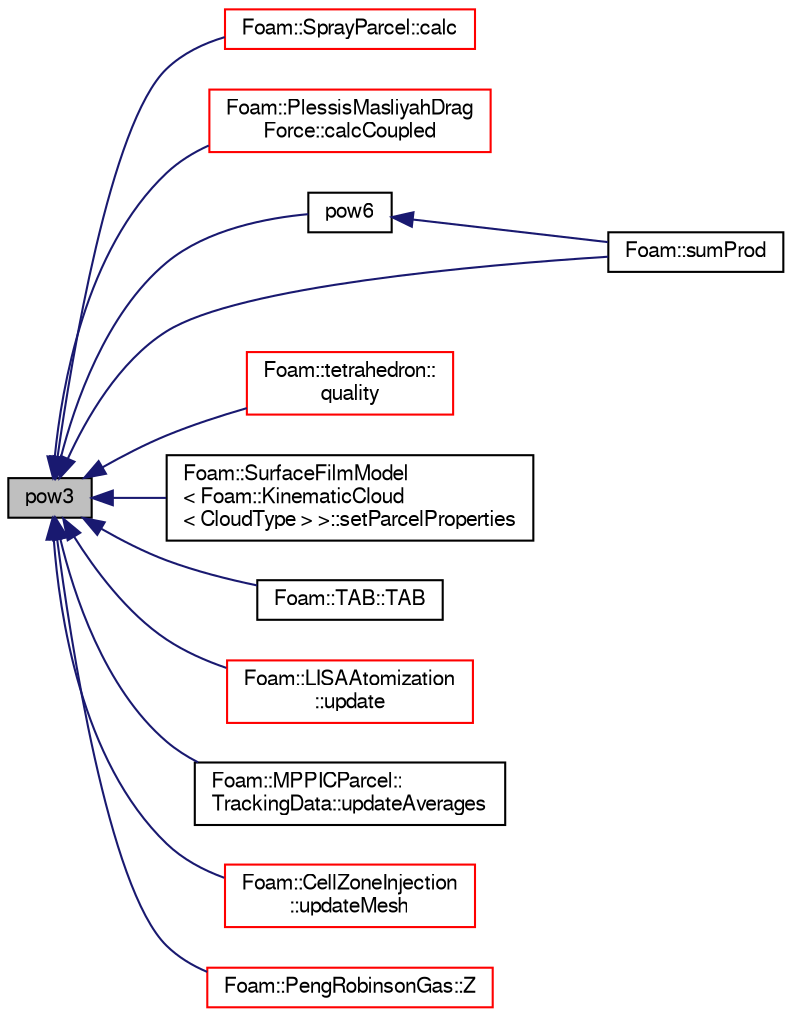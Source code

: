 digraph "pow3"
{
  bgcolor="transparent";
  edge [fontname="FreeSans",fontsize="10",labelfontname="FreeSans",labelfontsize="10"];
  node [fontname="FreeSans",fontsize="10",shape=record];
  rankdir="LR";
  Node3271 [label="pow3",height=0.2,width=0.4,color="black", fillcolor="grey75", style="filled", fontcolor="black"];
  Node3271 -> Node3272 [dir="back",color="midnightblue",fontsize="10",style="solid",fontname="FreeSans"];
  Node3272 [label="Foam::SprayParcel::calc",height=0.2,width=0.4,color="red",URL="$a24534.html#a1c2aa9de8e2381d1a7be78bd687fd255",tooltip="Update parcel properties over the time interval. "];
  Node3271 -> Node3278 [dir="back",color="midnightblue",fontsize="10",style="solid",fontname="FreeSans"];
  Node3278 [label="Foam::PlessisMasliyahDrag\lForce::calcCoupled",height=0.2,width=0.4,color="red",URL="$a24114.html#afaf626ee39da50a44d12588b5cb987d9",tooltip="Calculate the coupled force. "];
  Node3271 -> Node3281 [dir="back",color="midnightblue",fontsize="10",style="solid",fontname="FreeSans"];
  Node3281 [label="pow6",height=0.2,width=0.4,color="black",URL="$a12539.html#a90420bfcdd1903370a6eada9a34bcded"];
  Node3281 -> Node3282 [dir="back",color="midnightblue",fontsize="10",style="solid",fontname="FreeSans"];
  Node3282 [label="Foam::sumProd",height=0.2,width=0.4,color="black",URL="$a21124.html#a5b480f6156c25bef4de87d86094e87ea"];
  Node3271 -> Node3283 [dir="back",color="midnightblue",fontsize="10",style="solid",fontname="FreeSans"];
  Node3283 [label="Foam::tetrahedron::\lquality",height=0.2,width=0.4,color="red",URL="$a27586.html#ae80c3d154fae380e1f49e4c032d8a981",tooltip="Return quality: Ratio of tetrahedron and circum-sphere. "];
  Node3271 -> Node3313 [dir="back",color="midnightblue",fontsize="10",style="solid",fontname="FreeSans"];
  Node3313 [label="Foam::SurfaceFilmModel\l\< Foam::KinematicCloud\l\< CloudType \> \>::setParcelProperties",height=0.2,width=0.4,color="black",URL="$a23778.html#a157df9ebf4abcb766f4f47b16f7f9628",tooltip="Set the individual parcel properties. "];
  Node3271 -> Node3282 [dir="back",color="midnightblue",fontsize="10",style="solid",fontname="FreeSans"];
  Node3271 -> Node3314 [dir="back",color="midnightblue",fontsize="10",style="solid",fontname="FreeSans"];
  Node3314 [label="Foam::TAB::TAB",height=0.2,width=0.4,color="black",URL="$a24582.html#abbb7b25006eaaecb7171bf7c31224b30",tooltip="Construct from dictionary. "];
  Node3271 -> Node3315 [dir="back",color="midnightblue",fontsize="10",style="solid",fontname="FreeSans"];
  Node3315 [label="Foam::LISAAtomization\l::update",height=0.2,width=0.4,color="red",URL="$a24550.html#a56fbe4b3eb1d2607d8ca4ed4a4909739"];
  Node3271 -> Node3318 [dir="back",color="midnightblue",fontsize="10",style="solid",fontname="FreeSans"];
  Node3318 [label="Foam::MPPICParcel::\lTrackingData::updateAverages",height=0.2,width=0.4,color="black",URL="$a23902.html#a0217ff96f5dc302a3e6794c11be2cbe4",tooltip="Update the MPPIC averages. "];
  Node3271 -> Node3319 [dir="back",color="midnightblue",fontsize="10",style="solid",fontname="FreeSans"];
  Node3319 [label="Foam::CellZoneInjection\l::updateMesh",height=0.2,width=0.4,color="red",URL="$a24050.html#ae5693a309a936ac1040dd48c2881677f",tooltip="Set injector locations when mesh is updated. "];
  Node3271 -> Node3321 [dir="back",color="midnightblue",fontsize="10",style="solid",fontname="FreeSans"];
  Node3321 [label="Foam::PengRobinsonGas::Z",height=0.2,width=0.4,color="red",URL="$a30254.html#adbfc3a15ad43e0e5f5ff9f5199fc894d",tooltip="Return compression factor [-]. "];
}
